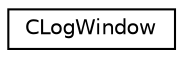 digraph "Graphical Class Hierarchy"
{
  edge [fontname="Helvetica",fontsize="10",labelfontname="Helvetica",labelfontsize="10"];
  node [fontname="Helvetica",fontsize="10",shape=record];
  rankdir="LR";
  Node1 [label="CLogWindow",height=0.2,width=0.4,color="black", fillcolor="white", style="filled",URL="$class_c_log_window.html",tooltip="Class to display log strings in a separate window. "];
}
